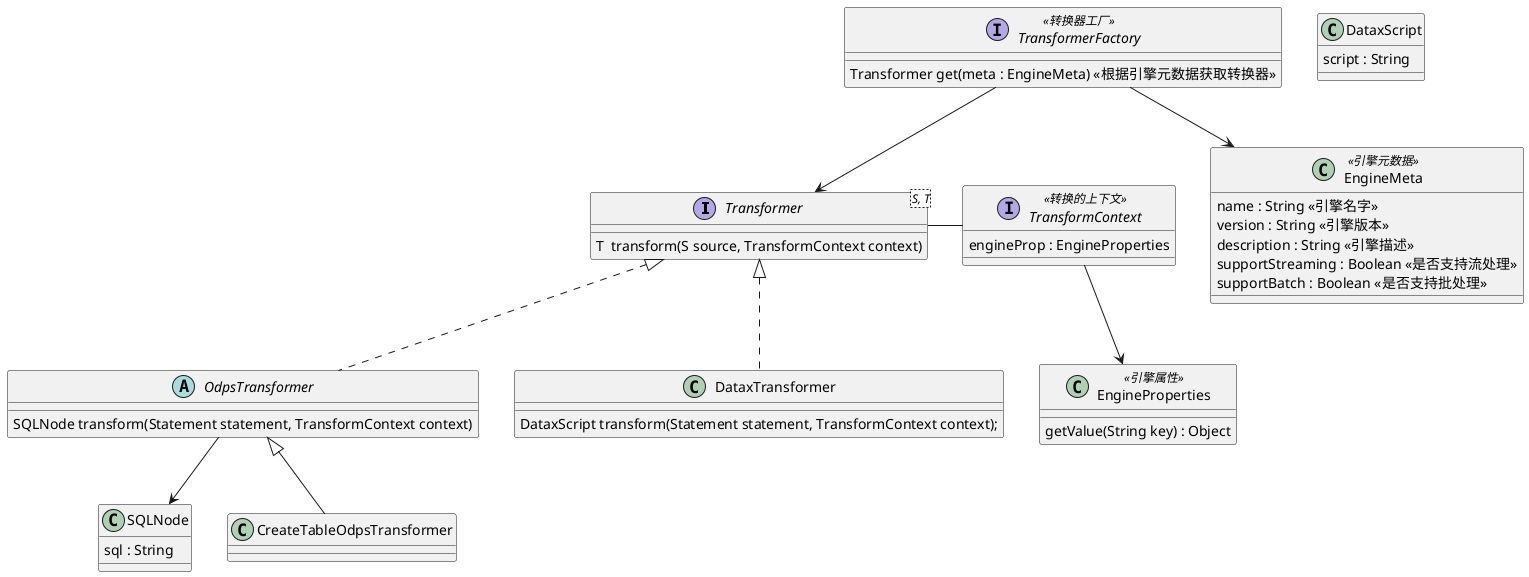 @startuml

interface Transformer <S, T> {
    T  transform(S source, TransformContext context)
}


interface TransformerFactory <<转换器工厂>> {
    Transformer get(meta : EngineMeta) <<根据引擎元数据获取转换器>>
}


class EngineMeta <<引擎元数据>> {
    name : String <<引擎名字>>
    version : String <<引擎版本>>
    description : String <<引擎描述>>
    supportStreaming : Boolean <<是否支持流处理>>
    supportBatch : Boolean <<是否支持批处理>>
}

interface TransformContext <<转换的上下文>>{
    engineProp : EngineProperties
}


class EngineProperties <<引擎属性>>{
    getValue(String key) : Object
}

class SQLNode {
     sql : String
}

class DataxScript{
    script : String
}

abstract class OdpsTransformer implements Transformer {
    SQLNode transform(Statement statement, TransformContext context)
}


class CreateTableOdpsTransformer extends OdpsTransformer {

}

class DataxTransformer implements Transformer {
    DataxScript transform(Statement statement, TransformContext context);
}

OdpsTransformer --> SQLNode

TransformerFactory --> EngineMeta

TransformerFactory --> Transformer

Transformer - TransformContext


TransformContext --> EngineProperties

@enduml
